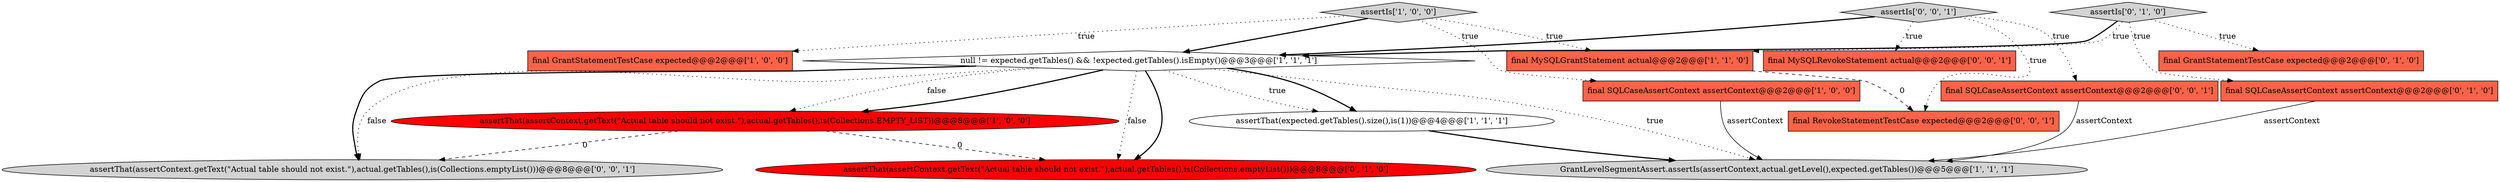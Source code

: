 digraph {
0 [style = filled, label = "assertIs['1', '0', '0']", fillcolor = lightgray, shape = diamond image = "AAA0AAABBB1BBB"];
7 [style = filled, label = "assertThat(assertContext.getText(\"Actual table should not exist.\"),actual.getTables(),is(Collections.EMPTY_LIST))@@@8@@@['1', '0', '0']", fillcolor = red, shape = ellipse image = "AAA1AAABBB1BBB"];
6 [style = filled, label = "null != expected.getTables() && !expected.getTables().isEmpty()@@@3@@@['1', '1', '1']", fillcolor = white, shape = diamond image = "AAA0AAABBB1BBB"];
15 [style = filled, label = "final SQLCaseAssertContext assertContext@@@2@@@['0', '0', '1']", fillcolor = tomato, shape = box image = "AAA0AAABBB3BBB"];
13 [style = filled, label = "assertIs['0', '0', '1']", fillcolor = lightgray, shape = diamond image = "AAA0AAABBB3BBB"];
14 [style = filled, label = "final MySQLRevokeStatement actual@@@2@@@['0', '0', '1']", fillcolor = tomato, shape = box image = "AAA0AAABBB3BBB"];
16 [style = filled, label = "final RevokeStatementTestCase expected@@@2@@@['0', '0', '1']", fillcolor = tomato, shape = box image = "AAA0AAABBB3BBB"];
3 [style = filled, label = "final SQLCaseAssertContext assertContext@@@2@@@['1', '0', '0']", fillcolor = tomato, shape = box image = "AAA0AAABBB1BBB"];
2 [style = filled, label = "assertThat(expected.getTables().size(),is(1))@@@4@@@['1', '1', '1']", fillcolor = white, shape = ellipse image = "AAA0AAABBB1BBB"];
10 [style = filled, label = "assertThat(assertContext.getText(\"Actual table should not exist.\"),actual.getTables(),is(Collections.emptyList()))@@@8@@@['0', '1', '0']", fillcolor = red, shape = ellipse image = "AAA1AAABBB2BBB"];
11 [style = filled, label = "assertIs['0', '1', '0']", fillcolor = lightgray, shape = diamond image = "AAA0AAABBB2BBB"];
1 [style = filled, label = "GrantLevelSegmentAssert.assertIs(assertContext,actual.getLevel(),expected.getTables())@@@5@@@['1', '1', '1']", fillcolor = lightgray, shape = ellipse image = "AAA0AAABBB1BBB"];
5 [style = filled, label = "final MySQLGrantStatement actual@@@2@@@['1', '1', '0']", fillcolor = tomato, shape = box image = "AAA0AAABBB1BBB"];
12 [style = filled, label = "assertThat(assertContext.getText(\"Actual table should not exist.\"),actual.getTables(),is(Collections.emptyList()))@@@8@@@['0', '0', '1']", fillcolor = lightgray, shape = ellipse image = "AAA0AAABBB3BBB"];
4 [style = filled, label = "final GrantStatementTestCase expected@@@2@@@['1', '0', '0']", fillcolor = tomato, shape = box image = "AAA0AAABBB1BBB"];
9 [style = filled, label = "final SQLCaseAssertContext assertContext@@@2@@@['0', '1', '0']", fillcolor = tomato, shape = box image = "AAA0AAABBB2BBB"];
8 [style = filled, label = "final GrantStatementTestCase expected@@@2@@@['0', '1', '0']", fillcolor = tomato, shape = box image = "AAA0AAABBB2BBB"];
13->16 [style = dotted, label="true"];
0->5 [style = dotted, label="true"];
0->6 [style = bold, label=""];
2->1 [style = bold, label=""];
11->6 [style = bold, label=""];
0->4 [style = dotted, label="true"];
6->1 [style = dotted, label="true"];
11->9 [style = dotted, label="true"];
11->5 [style = dotted, label="true"];
6->7 [style = dotted, label="false"];
9->1 [style = solid, label="assertContext"];
6->2 [style = bold, label=""];
6->12 [style = dotted, label="false"];
5->16 [style = dashed, label="0"];
6->2 [style = dotted, label="true"];
6->10 [style = bold, label=""];
3->1 [style = solid, label="assertContext"];
15->1 [style = solid, label="assertContext"];
7->12 [style = dashed, label="0"];
7->10 [style = dashed, label="0"];
11->8 [style = dotted, label="true"];
13->15 [style = dotted, label="true"];
0->3 [style = dotted, label="true"];
6->10 [style = dotted, label="false"];
13->6 [style = bold, label=""];
6->7 [style = bold, label=""];
13->14 [style = dotted, label="true"];
6->12 [style = bold, label=""];
}
